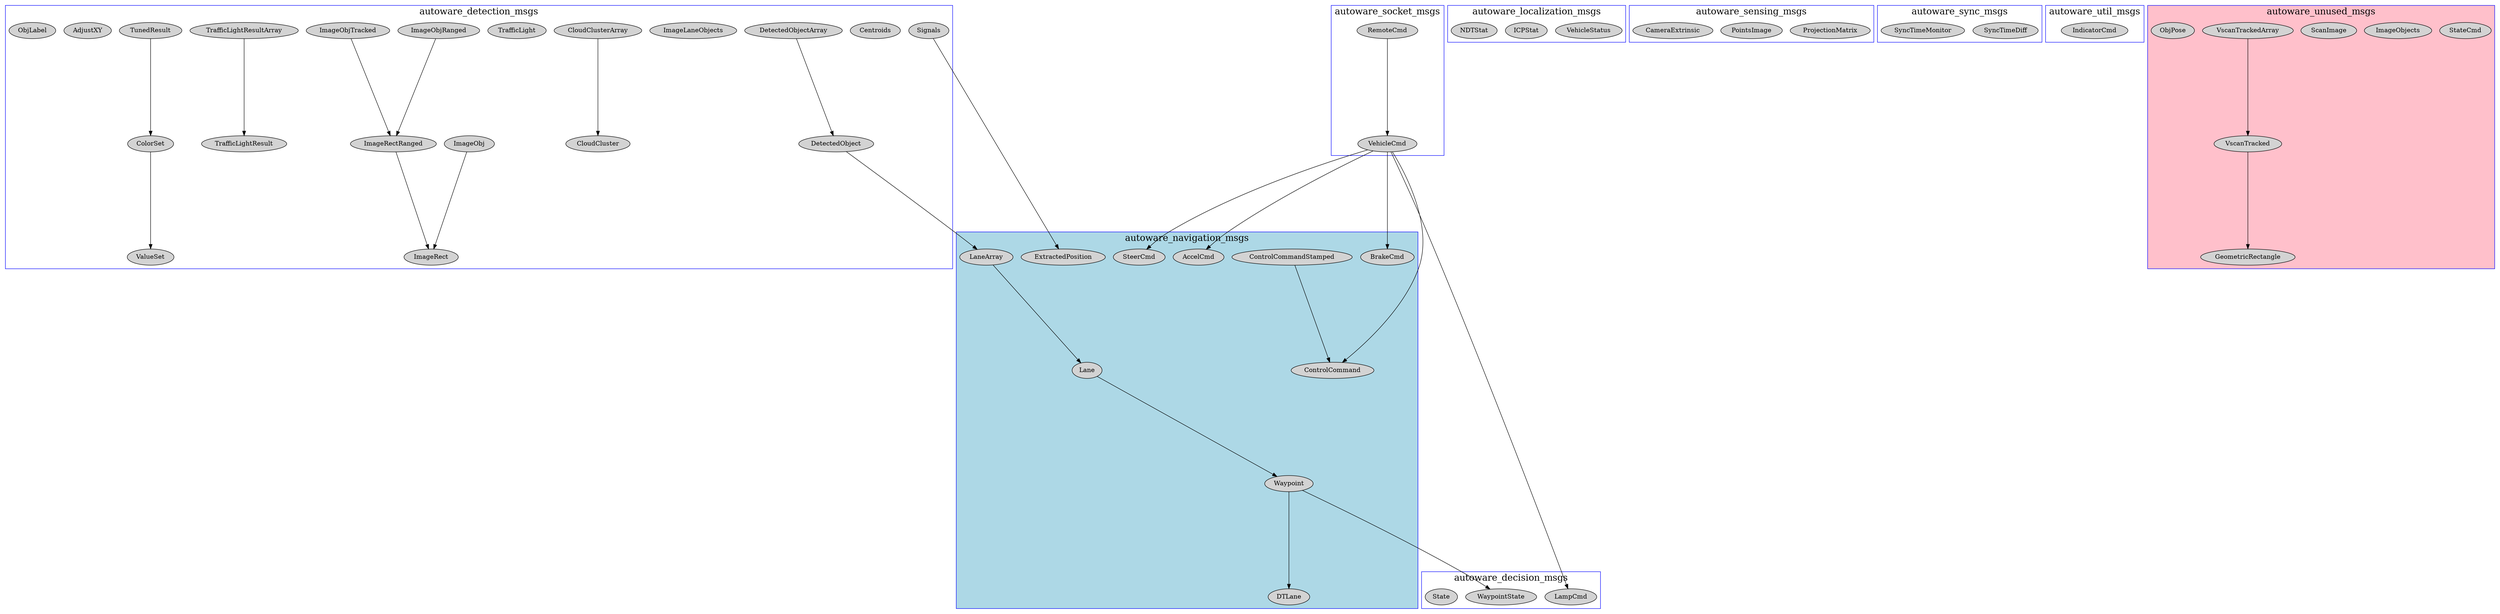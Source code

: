digraph G {
	
	graph [fontsize=20, compound=true, ranksep=3];
	
	subgraph cluster_2 {
		node [style=filled];
		"LampCmd" "WaypointState" "State";
		label = "autoware_decision_msgs";
		color=blue;
	}
	
	subgraph cluster_3 {
		node [style=filled];
		"DetectedObjectArray"
		"Centroids"
		"ImageObjRanged"
		"ImageLaneObjects"
		"CloudClusterArray"
		"ImageRect"
		"TrafficLightResult"
		"TrafficLight"
		"ImageObj"
		"ImageObjTracked"
		"Signals"
		"DetectedObject"
		"TrafficLightResultArray"
		"TunedResult"
		"AdjustXY"
		"CloudCluster"
		"ObjLabel"
		"ImageRectRanged" "ValueSet" "ColorSet" ;
		label = "autoware_detection_msgs";
		color=blue;
	}
	
	subgraph cluster_4 {
		node [style=filled];
		"VehicleStatus" "ICPStat" "NDTStat";
		label = "autoware_localization_msgs";
		color=blue;
	}
	
	subgraph cluster_6 {
		node [style=filled];
		"DTLane" "LaneArray" "Lane" "ControlCommandStamped" "Waypoint" "ExtractedPosition" "ControlCommand" "BrakeCmd" "AccelCmd" "SteerCmd";
		label = "autoware_navigation_msgs";
		color=blue;
		fillcolor=lightblue;
		style = filled;
	}
	
	subgraph cluster_7 {
		node [style=filled];
		"ProjectionMatrix" "PointsImage" "CameraExtrinsic";
		label = "autoware_sensing_msgs";
		color=blue;
	}
	
	subgraph cluster_8 {
		node [style=filled];
		"VehicleCmd" "RemoteCmd";
		label = "autoware_socket_msgs";
		color=blue;
	}
	
	subgraph cluster_9 {
		node [style=filled];
		"SyncTimeDiff" "SyncTimeMonitor";
		label = "autoware_sync_msgs";
		color=blue;
	}
	
	subgraph cluster_10 {
		node [style=filled];
		"IndicatorCmd";
		label = "autoware_util_msgs";
		color=blue;
	}
	
	subgraph cluster_11 {
		node [style=filled];
		"StateCmd" "ImageObjects" "VscanTracked" "ScanImage" "VscanTrackedArray" "ObjPose" "GeometricRectangle";
		label = "autoware_unused_msgs";
		color=blue;
		fillcolor=pink;
		style = filled;
	}
	
	/*
	 * The following message relations was generated by running: 
	 *for I in `find . -type f -name "*.msg"`; do name="`echo $I | sed 's/\.msg//;s/\.\///'`"; for J in `find . -type f -name "*.msg"`; do grep $name -H $J | grep -v "#" | awk -F" " '{ print $1 }' | sed 's/\.\///;s/:/" -> "/;s/\.msg//;s/^/"/;s/$/";/;s/autoware_msgs\///;s/\[\]//'; done;  done | sort -du
	*/
	
	"CloudClusterArray" -> "CloudCluster";
	"ColorSet" -> "ValueSet";
	"ControlCommandStamped" -> "ControlCommand";
	"DetectedObject" -> "LaneArray";
	"DetectedObjectArray" -> "DetectedObject";
	"ImageObj" -> "ImageRect";
	"ImageObjRanged" -> "ImageRectRanged";
	"ImageObjTracked" -> "ImageRectRanged";
	"ImageRectRanged" -> "ImageRect";
	"Lane" -> "Waypoint";
	"LaneArray" -> "Lane";
	"RemoteCmd" -> "VehicleCmd";
	"Signals" -> "ExtractedPosition";
	"TrafficLightResultArray" -> "TrafficLightResult";
	"TunedResult" -> "ColorSet";
	"VehicleCmd" -> "AccelCmd";
	"VehicleCmd" -> "BrakeCmd";
	"VehicleCmd" -> "ControlCommand";
	"VehicleCmd" -> "LampCmd";
	"VehicleCmd" -> "SteerCmd";
	"VscanTracked" -> "GeometricRectangle";
	"VscanTrackedArray" -> "VscanTracked";
	"Waypoint" -> "DTLane";
	"Waypoint" -> "WaypointState";

}
